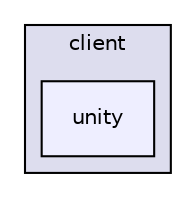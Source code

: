 digraph "/Users/marco/UnityProjects/Android/Jibe/git/unity-plugin/jibe-android-wrapper/src/jibe/sdk/client/unity" {
  compound=true
  node [ fontsize="10", fontname="Helvetica"];
  edge [ labelfontsize="10", labelfontname="Helvetica"];
  subgraph clusterdir_0844695f64d97bd354f274abda4957e9 {
    graph [ bgcolor="#ddddee", pencolor="black", label="client" fontname="Helvetica", fontsize="10", URL="dir_0844695f64d97bd354f274abda4957e9.html"]
  dir_6516c46324f7f45697a02caafe11f306 [shape=box, label="unity", style="filled", fillcolor="#eeeeff", pencolor="black", URL="dir_6516c46324f7f45697a02caafe11f306.html"];
  }
}
